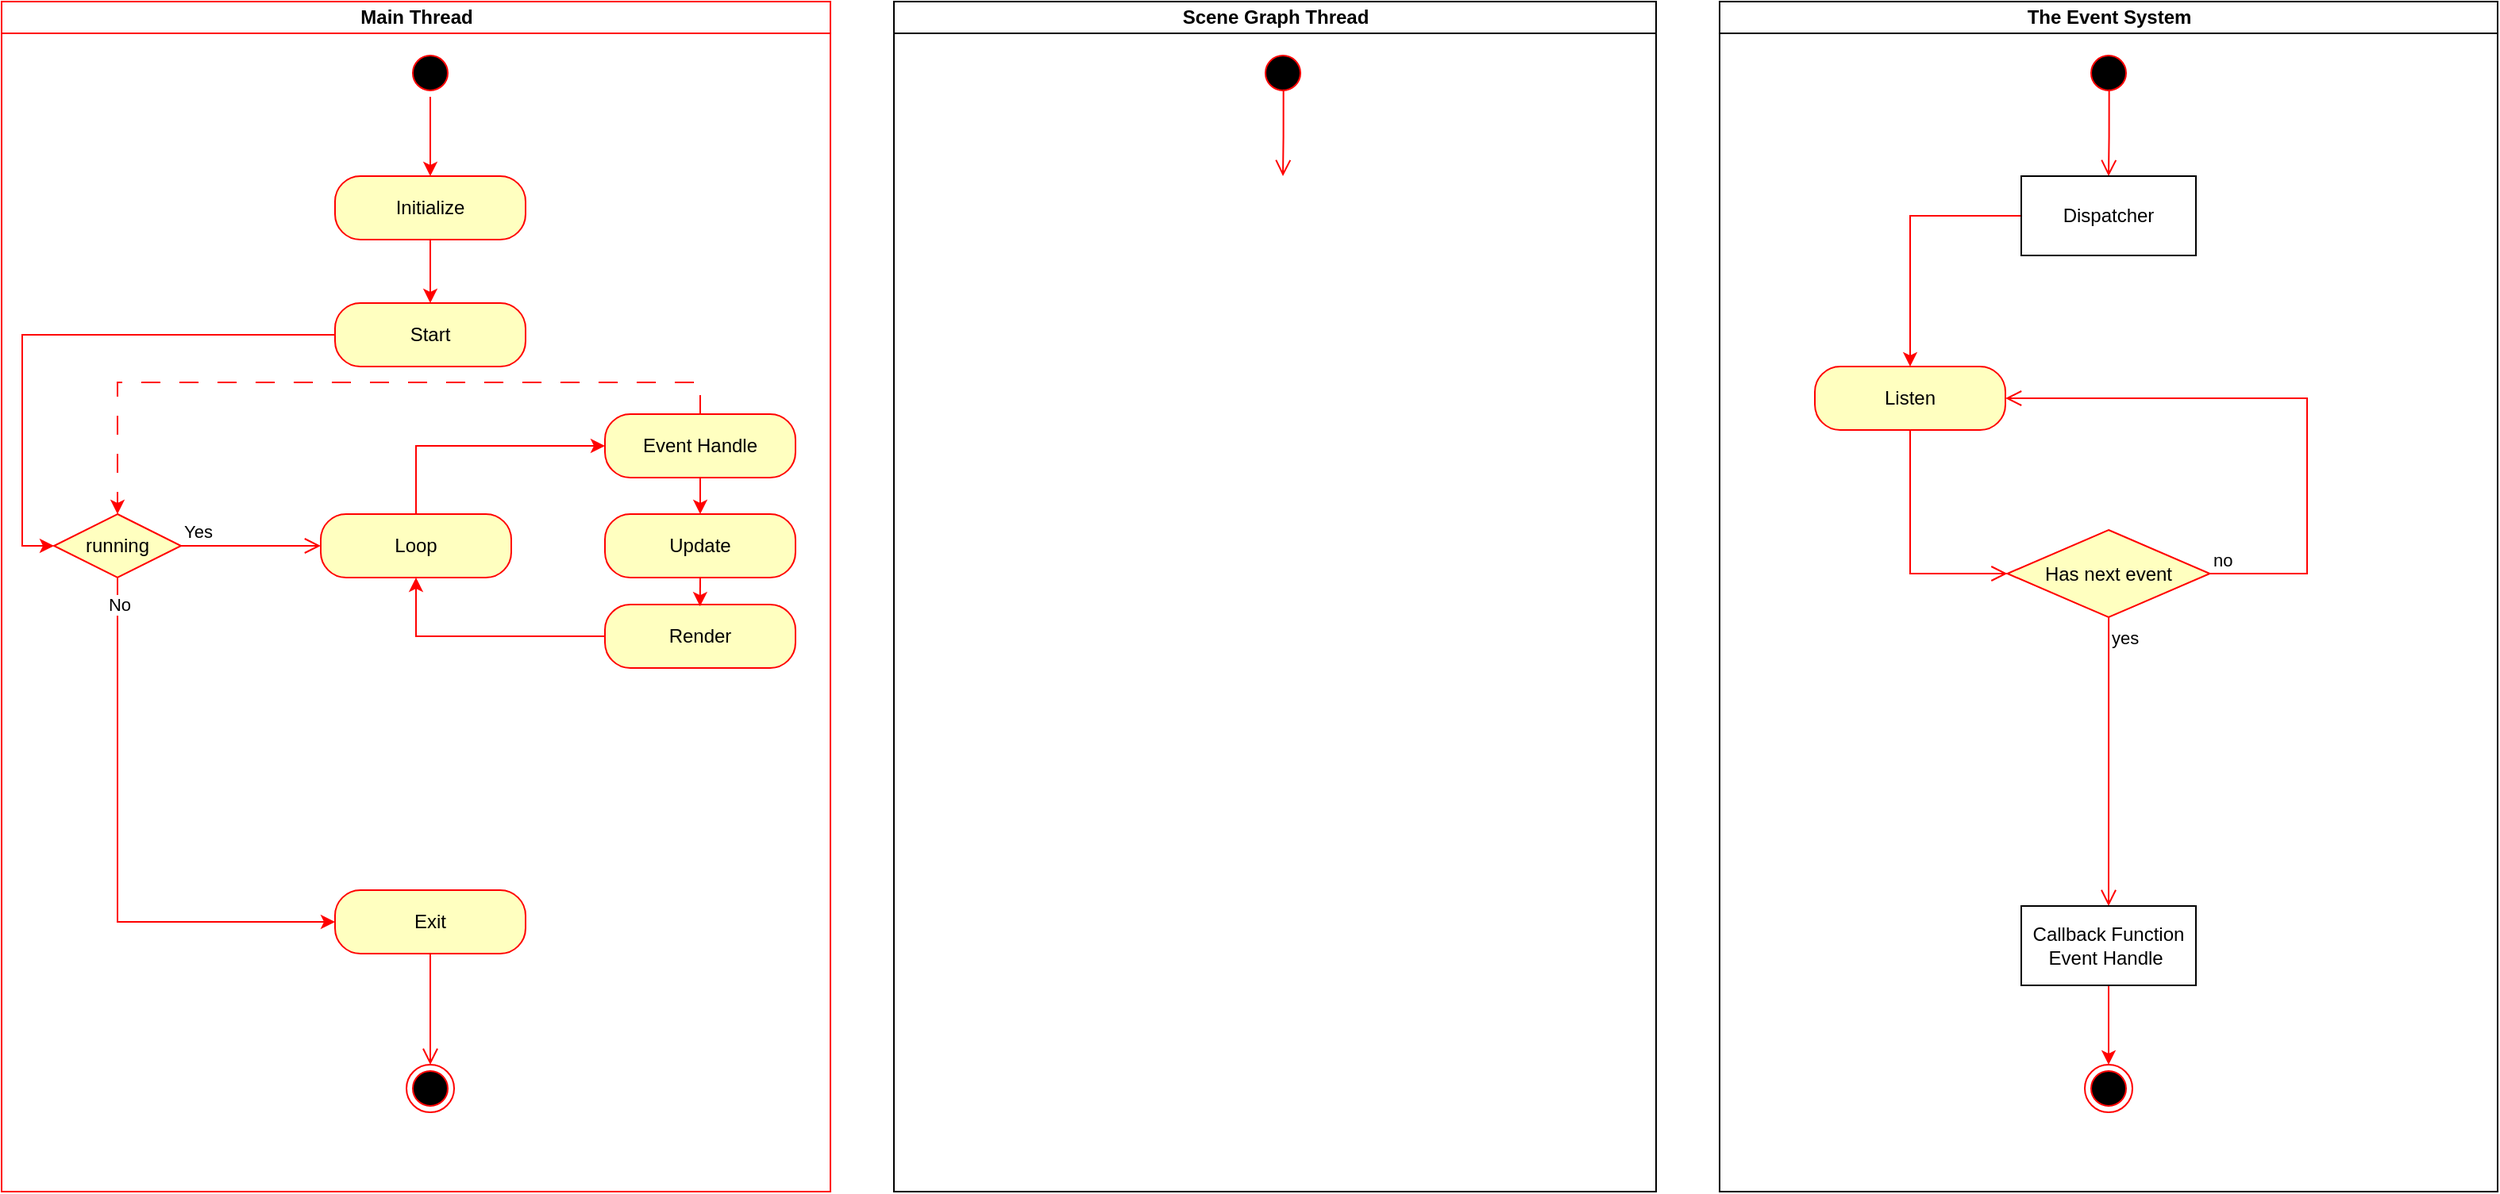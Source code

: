 <mxfile version="23.1.5" type="device">
  <diagram name="Page-1" id="e7e014a7-5840-1c2e-5031-d8a46d1fe8dd">
    <mxGraphModel dx="1195" dy="725" grid="1" gridSize="10" guides="1" tooltips="1" connect="1" arrows="1" fold="1" page="1" pageScale="1" pageWidth="4681" pageHeight="3300" background="none" math="0" shadow="0">
      <root>
        <mxCell id="0" />
        <mxCell id="1" parent="0" />
        <mxCell id="UA5KDCB0PcJAtqd0aWiQ-117" value="Main Thread" style="swimlane;startSize=20;html=1;strokeColor=#ff0000;" parent="1" vertex="1">
          <mxGeometry x="38" y="50" width="522" height="750" as="geometry" />
        </mxCell>
        <mxCell id="Hwy9rk10nYl19Dumdkuj-2" style="edgeStyle=orthogonalEdgeStyle;rounded=0;orthogonalLoop=1;jettySize=auto;html=1;exitX=0;exitY=0.5;exitDx=0;exitDy=0;entryX=0.5;entryY=1;entryDx=0;entryDy=0;strokeColor=#ff0000;" parent="UA5KDCB0PcJAtqd0aWiQ-117" source="UA5KDCB0PcJAtqd0aWiQ-96" target="UA5KDCB0PcJAtqd0aWiQ-79" edge="1">
          <mxGeometry relative="1" as="geometry" />
        </mxCell>
        <mxCell id="UA5KDCB0PcJAtqd0aWiQ-96" value="Render" style="rounded=1;whiteSpace=wrap;html=1;arcSize=40;fontColor=#000000;fillColor=#ffffc0;strokeColor=#ff0000;" parent="UA5KDCB0PcJAtqd0aWiQ-117" vertex="1">
          <mxGeometry x="380" y="380" width="120" height="40" as="geometry" />
        </mxCell>
        <mxCell id="fYxGW6v7XnyAVIJgPDkP-6" value="" style="edgeStyle=orthogonalEdgeStyle;rounded=0;orthogonalLoop=1;jettySize=auto;html=1;strokeColor=#ff0000;" parent="UA5KDCB0PcJAtqd0aWiQ-117" source="UA5KDCB0PcJAtqd0aWiQ-88" target="UA5KDCB0PcJAtqd0aWiQ-92" edge="1">
          <mxGeometry relative="1" as="geometry" />
        </mxCell>
        <mxCell id="pbikhUMTNGqrWc31NT2j-3" style="edgeStyle=orthogonalEdgeStyle;rounded=0;orthogonalLoop=1;jettySize=auto;html=1;exitX=0.5;exitY=0;exitDx=0;exitDy=0;strokeColor=#ff0000;dashed=1;dashPattern=12 12;" parent="UA5KDCB0PcJAtqd0aWiQ-117" source="UA5KDCB0PcJAtqd0aWiQ-88" target="UA5KDCB0PcJAtqd0aWiQ-68" edge="1">
          <mxGeometry relative="1" as="geometry" />
        </mxCell>
        <mxCell id="UA5KDCB0PcJAtqd0aWiQ-88" value="Event Handle" style="rounded=1;whiteSpace=wrap;html=1;arcSize=40;fontColor=#000000;fillColor=#ffffc0;strokeColor=#ff0000;" parent="UA5KDCB0PcJAtqd0aWiQ-117" vertex="1">
          <mxGeometry x="380" y="260" width="120" height="40" as="geometry" />
        </mxCell>
        <mxCell id="UA5KDCB0PcJAtqd0aWiQ-92" value="Update" style="rounded=1;whiteSpace=wrap;html=1;arcSize=40;fontColor=#000000;fillColor=#ffffc0;strokeColor=#ff0000;" parent="UA5KDCB0PcJAtqd0aWiQ-117" vertex="1">
          <mxGeometry x="380" y="323" width="120" height="40" as="geometry" />
        </mxCell>
        <mxCell id="fYxGW6v7XnyAVIJgPDkP-11" style="edgeStyle=orthogonalEdgeStyle;rounded=0;orthogonalLoop=1;jettySize=auto;html=1;exitX=0.5;exitY=1;exitDx=0;exitDy=0;entryX=0.499;entryY=0.028;entryDx=0;entryDy=0;entryPerimeter=0;strokeColor=#ff0000;" parent="UA5KDCB0PcJAtqd0aWiQ-117" source="UA5KDCB0PcJAtqd0aWiQ-92" target="UA5KDCB0PcJAtqd0aWiQ-96" edge="1">
          <mxGeometry relative="1" as="geometry" />
        </mxCell>
        <mxCell id="Hwy9rk10nYl19Dumdkuj-1" style="edgeStyle=orthogonalEdgeStyle;rounded=0;orthogonalLoop=1;jettySize=auto;html=1;exitX=0.5;exitY=0;exitDx=0;exitDy=0;entryX=0;entryY=0.5;entryDx=0;entryDy=0;strokeColor=#ff0000;" parent="UA5KDCB0PcJAtqd0aWiQ-117" source="UA5KDCB0PcJAtqd0aWiQ-79" target="UA5KDCB0PcJAtqd0aWiQ-88" edge="1">
          <mxGeometry relative="1" as="geometry" />
        </mxCell>
        <mxCell id="UA5KDCB0PcJAtqd0aWiQ-79" value="Loop" style="rounded=1;whiteSpace=wrap;html=1;arcSize=40;fontColor=#000000;fillColor=#ffffc0;strokeColor=#ff0000;" parent="UA5KDCB0PcJAtqd0aWiQ-117" vertex="1">
          <mxGeometry x="201" y="323" width="120" height="40" as="geometry" />
        </mxCell>
        <mxCell id="UA5KDCB0PcJAtqd0aWiQ-53" value="Start" style="rounded=1;whiteSpace=wrap;html=1;arcSize=40;fontColor=#000000;fillColor=#ffffc0;strokeColor=#ff0000;" parent="UA5KDCB0PcJAtqd0aWiQ-117" vertex="1">
          <mxGeometry x="210" y="190" width="120" height="40" as="geometry" />
        </mxCell>
        <mxCell id="UA5KDCB0PcJAtqd0aWiQ-56" style="edgeStyle=orthogonalEdgeStyle;rounded=0;orthogonalLoop=1;jettySize=auto;html=1;exitX=0.5;exitY=1;exitDx=0;exitDy=0;" parent="UA5KDCB0PcJAtqd0aWiQ-117" source="UA5KDCB0PcJAtqd0aWiQ-53" target="UA5KDCB0PcJAtqd0aWiQ-53" edge="1">
          <mxGeometry relative="1" as="geometry" />
        </mxCell>
        <mxCell id="fYxGW6v7XnyAVIJgPDkP-12" style="edgeStyle=orthogonalEdgeStyle;rounded=0;orthogonalLoop=1;jettySize=auto;html=1;exitX=0.5;exitY=1;exitDx=0;exitDy=0;entryX=0.5;entryY=0;entryDx=0;entryDy=0;strokeColor=#ff0000;" parent="UA5KDCB0PcJAtqd0aWiQ-117" source="UA5KDCB0PcJAtqd0aWiQ-50" target="UA5KDCB0PcJAtqd0aWiQ-53" edge="1">
          <mxGeometry relative="1" as="geometry" />
        </mxCell>
        <mxCell id="UA5KDCB0PcJAtqd0aWiQ-50" value="Initialize" style="rounded=1;whiteSpace=wrap;html=1;arcSize=40;fontColor=#000000;fillColor=#ffffc0;strokeColor=#ff0000;" parent="UA5KDCB0PcJAtqd0aWiQ-117" vertex="1">
          <mxGeometry x="210" y="110" width="120" height="40" as="geometry" />
        </mxCell>
        <mxCell id="fYxGW6v7XnyAVIJgPDkP-13" style="edgeStyle=orthogonalEdgeStyle;rounded=0;orthogonalLoop=1;jettySize=auto;html=1;entryX=0.5;entryY=0;entryDx=0;entryDy=0;strokeColor=#ff0000;exitX=0.5;exitY=1;exitDx=0;exitDy=0;" parent="UA5KDCB0PcJAtqd0aWiQ-117" source="UA5KDCB0PcJAtqd0aWiQ-45" target="UA5KDCB0PcJAtqd0aWiQ-50" edge="1">
          <mxGeometry relative="1" as="geometry">
            <mxPoint x="279.999" y="59.995" as="sourcePoint" />
            <mxPoint x="299.97" y="134.07" as="targetPoint" />
            <Array as="points">
              <mxPoint x="270" y="60" />
            </Array>
          </mxGeometry>
        </mxCell>
        <mxCell id="UA5KDCB0PcJAtqd0aWiQ-45" value="" style="ellipse;html=1;shape=startState;fillColor=#000000;strokeColor=#ff0000;" parent="UA5KDCB0PcJAtqd0aWiQ-117" vertex="1">
          <mxGeometry x="255" y="30" width="30" height="30" as="geometry" />
        </mxCell>
        <mxCell id="Hwy9rk10nYl19Dumdkuj-4" style="edgeStyle=orthogonalEdgeStyle;rounded=0;orthogonalLoop=1;jettySize=auto;html=1;exitX=0.5;exitY=1;exitDx=0;exitDy=0;entryX=0;entryY=0.5;entryDx=0;entryDy=0;strokeColor=#ff0000;" parent="UA5KDCB0PcJAtqd0aWiQ-117" source="UA5KDCB0PcJAtqd0aWiQ-68" target="UA5KDCB0PcJAtqd0aWiQ-58" edge="1">
          <mxGeometry relative="1" as="geometry" />
        </mxCell>
        <mxCell id="Hwy9rk10nYl19Dumdkuj-5" value="No" style="edgeLabel;html=1;align=center;verticalAlign=middle;resizable=0;points=[];" parent="Hwy9rk10nYl19Dumdkuj-4" vertex="1" connectable="0">
          <mxGeometry x="-0.907" y="1" relative="1" as="geometry">
            <mxPoint as="offset" />
          </mxGeometry>
        </mxCell>
        <mxCell id="UA5KDCB0PcJAtqd0aWiQ-68" value="running" style="rhombus;whiteSpace=wrap;html=1;fontColor=#000000;fillColor=#ffffc0;strokeColor=#ff0000;" parent="UA5KDCB0PcJAtqd0aWiQ-117" vertex="1">
          <mxGeometry x="33" y="323" width="80" height="40" as="geometry" />
        </mxCell>
        <mxCell id="UA5KDCB0PcJAtqd0aWiQ-69" value="Yes" style="edgeStyle=orthogonalEdgeStyle;html=1;align=left;verticalAlign=bottom;endArrow=open;endSize=8;strokeColor=#ff0000;rounded=0;entryX=0;entryY=0.5;entryDx=0;entryDy=0;" parent="UA5KDCB0PcJAtqd0aWiQ-117" source="UA5KDCB0PcJAtqd0aWiQ-68" target="UA5KDCB0PcJAtqd0aWiQ-79" edge="1">
          <mxGeometry x="-1" relative="1" as="geometry">
            <mxPoint x="192" y="344" as="targetPoint" />
          </mxGeometry>
        </mxCell>
        <mxCell id="fYxGW6v7XnyAVIJgPDkP-19" style="edgeStyle=orthogonalEdgeStyle;rounded=0;orthogonalLoop=1;jettySize=auto;html=1;exitX=0;exitY=0.5;exitDx=0;exitDy=0;strokeColor=#ff0000;entryX=0;entryY=0.5;entryDx=0;entryDy=0;" parent="UA5KDCB0PcJAtqd0aWiQ-117" source="UA5KDCB0PcJAtqd0aWiQ-53" target="UA5KDCB0PcJAtqd0aWiQ-68" edge="1">
          <mxGeometry relative="1" as="geometry">
            <mxPoint x="50" y="160" as="sourcePoint" />
            <mxPoint x="50" y="420" as="targetPoint" />
          </mxGeometry>
        </mxCell>
        <mxCell id="UA5KDCB0PcJAtqd0aWiQ-58" value="Exit" style="rounded=1;whiteSpace=wrap;html=1;arcSize=40;fontColor=#000000;fillColor=#ffffc0;strokeColor=#ff0000;" parent="UA5KDCB0PcJAtqd0aWiQ-117" vertex="1">
          <mxGeometry x="210" y="560" width="120" height="40" as="geometry" />
        </mxCell>
        <mxCell id="UA5KDCB0PcJAtqd0aWiQ-60" value="" style="ellipse;html=1;shape=endState;fillColor=#000000;strokeColor=#ff0000;" parent="UA5KDCB0PcJAtqd0aWiQ-117" vertex="1">
          <mxGeometry x="255" y="670" width="30" height="30" as="geometry" />
        </mxCell>
        <mxCell id="UA5KDCB0PcJAtqd0aWiQ-59" value="" style="edgeStyle=orthogonalEdgeStyle;html=1;verticalAlign=bottom;endArrow=open;endSize=8;strokeColor=#ff0000;rounded=0;entryX=0.5;entryY=0;entryDx=0;entryDy=0;" parent="UA5KDCB0PcJAtqd0aWiQ-117" source="UA5KDCB0PcJAtqd0aWiQ-58" target="UA5KDCB0PcJAtqd0aWiQ-60" edge="1">
          <mxGeometry relative="1" as="geometry">
            <mxPoint x="-43" y="674" as="targetPoint" />
          </mxGeometry>
        </mxCell>
        <mxCell id="UA5KDCB0PcJAtqd0aWiQ-118" value="Scene Graph Thread" style="swimlane;startSize=20;html=1;glass=0;" parent="1" vertex="1">
          <mxGeometry x="600" y="50" width="480" height="750" as="geometry" />
        </mxCell>
        <mxCell id="UA5KDCB0PcJAtqd0aWiQ-161" value="" style="ellipse;html=1;shape=startState;fillColor=#000000;strokeColor=#ff0000;" parent="UA5KDCB0PcJAtqd0aWiQ-118" vertex="1">
          <mxGeometry x="230" y="30" width="30" height="30" as="geometry" />
        </mxCell>
        <mxCell id="UA5KDCB0PcJAtqd0aWiQ-162" value="" style="edgeStyle=orthogonalEdgeStyle;html=1;verticalAlign=bottom;endArrow=open;endSize=8;strokeColor=#ff0000;rounded=0;exitX=0.511;exitY=0.844;exitDx=0;exitDy=0;exitPerimeter=0;entryX=0.5;entryY=0;entryDx=0;entryDy=0;" parent="UA5KDCB0PcJAtqd0aWiQ-118" source="UA5KDCB0PcJAtqd0aWiQ-161" edge="1">
          <mxGeometry relative="1" as="geometry">
            <mxPoint x="245" y="110" as="targetPoint" />
          </mxGeometry>
        </mxCell>
        <mxCell id="vcPzUkW2TW6lDijTjsGn-1" value="The Event System" style="swimlane;startSize=20;html=1;" parent="1" vertex="1">
          <mxGeometry x="1120" y="50" width="490" height="750" as="geometry" />
        </mxCell>
        <mxCell id="vcPzUkW2TW6lDijTjsGn-2" value="" style="ellipse;html=1;shape=startState;fillColor=#000000;strokeColor=#ff0000;" parent="vcPzUkW2TW6lDijTjsGn-1" vertex="1">
          <mxGeometry x="230" y="30" width="30" height="30" as="geometry" />
        </mxCell>
        <mxCell id="vcPzUkW2TW6lDijTjsGn-3" value="" style="edgeStyle=orthogonalEdgeStyle;html=1;verticalAlign=bottom;endArrow=open;endSize=8;strokeColor=#ff0000;rounded=0;exitX=0.511;exitY=0.844;exitDx=0;exitDy=0;exitPerimeter=0;entryX=0.5;entryY=0;entryDx=0;entryDy=0;" parent="vcPzUkW2TW6lDijTjsGn-1" source="vcPzUkW2TW6lDijTjsGn-2" edge="1" target="vcPzUkW2TW6lDijTjsGn-5">
          <mxGeometry relative="1" as="geometry">
            <mxPoint x="245" y="110" as="targetPoint" />
          </mxGeometry>
        </mxCell>
        <mxCell id="fe2zWvmO4G2qUtFu0Sgj-3" style="edgeStyle=orthogonalEdgeStyle;rounded=0;orthogonalLoop=1;jettySize=auto;html=1;exitX=0;exitY=0.5;exitDx=0;exitDy=0;entryX=0.5;entryY=0;entryDx=0;entryDy=0;strokeColor=#ff0000;" edge="1" parent="vcPzUkW2TW6lDijTjsGn-1" source="vcPzUkW2TW6lDijTjsGn-5" target="fe2zWvmO4G2qUtFu0Sgj-1">
          <mxGeometry relative="1" as="geometry" />
        </mxCell>
        <mxCell id="vcPzUkW2TW6lDijTjsGn-5" value="Dispatcher" style="html=1;whiteSpace=wrap;" parent="vcPzUkW2TW6lDijTjsGn-1" vertex="1">
          <mxGeometry x="190" y="110" width="110" height="50" as="geometry" />
        </mxCell>
        <mxCell id="fe2zWvmO4G2qUtFu0Sgj-1" value="Listen" style="rounded=1;whiteSpace=wrap;html=1;arcSize=40;fontColor=#000000;fillColor=#ffffc0;strokeColor=#ff0000;" vertex="1" parent="vcPzUkW2TW6lDijTjsGn-1">
          <mxGeometry x="60" y="230" width="120" height="40" as="geometry" />
        </mxCell>
        <mxCell id="fe2zWvmO4G2qUtFu0Sgj-2" value="" style="edgeStyle=orthogonalEdgeStyle;html=1;verticalAlign=bottom;endArrow=open;endSize=8;strokeColor=#ff0000;rounded=0;entryX=0;entryY=0.5;entryDx=0;entryDy=0;exitX=0.5;exitY=1;exitDx=0;exitDy=0;" edge="1" source="fe2zWvmO4G2qUtFu0Sgj-1" parent="vcPzUkW2TW6lDijTjsGn-1" target="fe2zWvmO4G2qUtFu0Sgj-4">
          <mxGeometry relative="1" as="geometry">
            <mxPoint x="245" y="290" as="targetPoint" />
          </mxGeometry>
        </mxCell>
        <mxCell id="fe2zWvmO4G2qUtFu0Sgj-4" value="Has next event" style="rhombus;whiteSpace=wrap;html=1;fontColor=#000000;fillColor=#ffffc0;strokeColor=#ff0000;" vertex="1" parent="vcPzUkW2TW6lDijTjsGn-1">
          <mxGeometry x="181.25" y="333" width="127.5" height="55" as="geometry" />
        </mxCell>
        <mxCell id="fe2zWvmO4G2qUtFu0Sgj-5" value="no" style="edgeStyle=orthogonalEdgeStyle;html=1;align=left;verticalAlign=bottom;endArrow=open;endSize=8;strokeColor=#ff0000;rounded=0;entryX=1;entryY=0.5;entryDx=0;entryDy=0;" edge="1" source="fe2zWvmO4G2qUtFu0Sgj-4" parent="vcPzUkW2TW6lDijTjsGn-1" target="fe2zWvmO4G2qUtFu0Sgj-1">
          <mxGeometry x="-1" relative="1" as="geometry">
            <mxPoint x="400" y="360" as="targetPoint" />
            <Array as="points">
              <mxPoint x="370" y="360" />
              <mxPoint x="370" y="250" />
            </Array>
          </mxGeometry>
        </mxCell>
        <mxCell id="fe2zWvmO4G2qUtFu0Sgj-6" value="yes" style="edgeStyle=orthogonalEdgeStyle;html=1;align=left;verticalAlign=top;endArrow=open;endSize=8;strokeColor=#ff0000;rounded=0;entryX=0.5;entryY=0;entryDx=0;entryDy=0;" edge="1" source="fe2zWvmO4G2qUtFu0Sgj-4" parent="vcPzUkW2TW6lDijTjsGn-1" target="fe2zWvmO4G2qUtFu0Sgj-8">
          <mxGeometry x="-1" relative="1" as="geometry">
            <mxPoint x="120" y="520" as="targetPoint" />
          </mxGeometry>
        </mxCell>
        <mxCell id="fe2zWvmO4G2qUtFu0Sgj-15" style="edgeStyle=orthogonalEdgeStyle;rounded=0;orthogonalLoop=1;jettySize=auto;html=1;exitX=0.5;exitY=1;exitDx=0;exitDy=0;entryX=0.5;entryY=0;entryDx=0;entryDy=0;strokeColor=#ff0000;" edge="1" parent="vcPzUkW2TW6lDijTjsGn-1" source="fe2zWvmO4G2qUtFu0Sgj-8" target="fe2zWvmO4G2qUtFu0Sgj-16">
          <mxGeometry relative="1" as="geometry">
            <mxPoint x="245" y="670" as="targetPoint" />
          </mxGeometry>
        </mxCell>
        <mxCell id="fe2zWvmO4G2qUtFu0Sgj-8" value="Callback Function&lt;br&gt;Event Handle&amp;nbsp;" style="html=1;whiteSpace=wrap;" vertex="1" parent="vcPzUkW2TW6lDijTjsGn-1">
          <mxGeometry x="190" y="570" width="110" height="50" as="geometry" />
        </mxCell>
        <mxCell id="fe2zWvmO4G2qUtFu0Sgj-16" value="" style="ellipse;html=1;shape=endState;fillColor=#000000;strokeColor=#ff0000;" vertex="1" parent="vcPzUkW2TW6lDijTjsGn-1">
          <mxGeometry x="230" y="670" width="30" height="30" as="geometry" />
        </mxCell>
      </root>
    </mxGraphModel>
  </diagram>
</mxfile>
